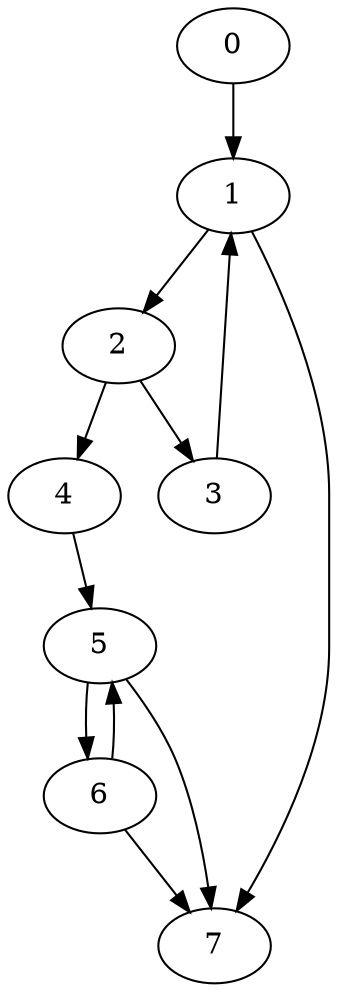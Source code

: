 digraph {
	0
	1
	2
	3
	4
	5
	6
	7
	2 -> 4
	4 -> 5
	6 -> 5
	5 -> 6
	5 -> 7
	6 -> 7
	1 -> 7
	0 -> 1
	3 -> 1
	1 -> 2
	2 -> 3
}
